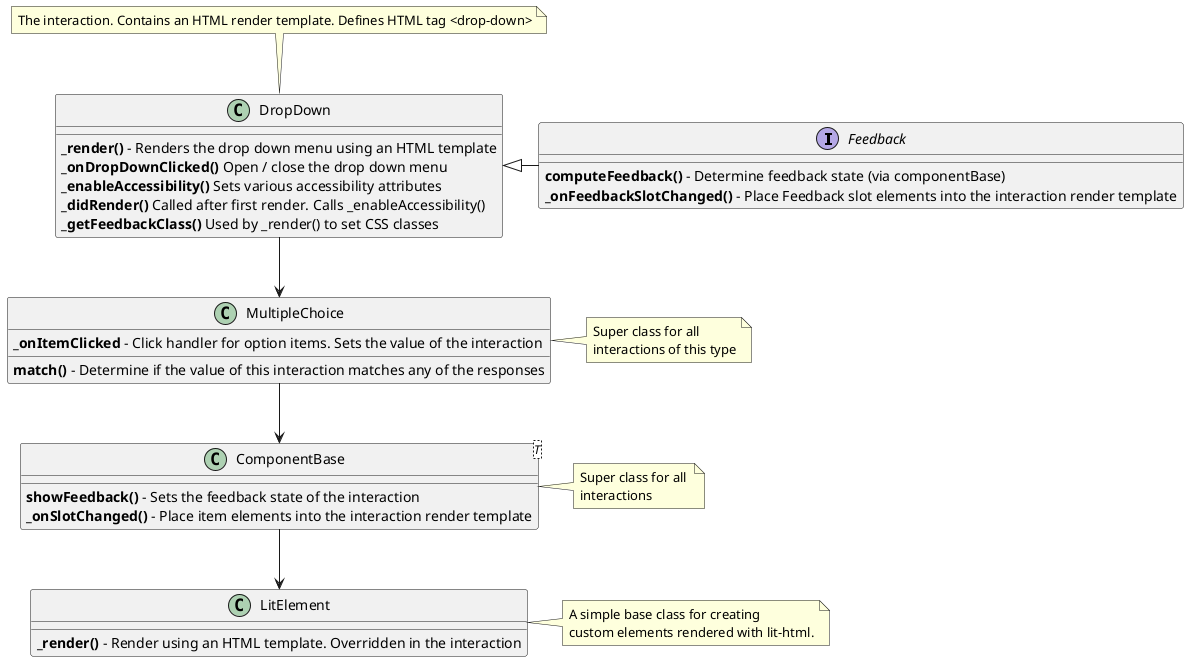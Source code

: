 @startuml drop-down

interface Feedback

interface Feedback {
    <b>computeFeedback()</b> - Determine feedback state (via componentBase)
    <b>_onFeedbackSlotChanged()</b> - Place Feedback slot elements into the interaction render template
}

DropDown <|- Feedback

note top  of DropDown : The interaction. Contains an HTML render template. Defines HTML tag <drop-down>  

DropDown : <b>_render()</b> - Renders the drop down menu using an HTML template
DropDown : <b>_onDropDownClicked()</b> Open / close the drop down menu
DropDown : <b>_enableAccessibility()</b> Sets various accessibility attributes
DropDown : <b>_didRender()</b> Called after first render. Calls _enableAccessibility()
DropDown : <b>_getFeedbackClass()</b> Used by _render() to set CSS classes


DropDown --> MultipleChoice
note right : Super class for all \ninteractions of this type 

MultipleChoice : <b>_onItemClicked</b> - Click handler for option items. Sets the value of the interaction
MultipleChoice : <b>match()</b> - Determine if the value of this interaction matches any of the responses

MultipleChoice --> ComponentBase

class ComponentBase<T>
note right : Super class for all \ninteractions

ComponentBase : <b>showFeedback()</b> - Sets the feedback state of the interaction
ComponentBase : <b>_onSlotChanged()</b> - Place item elements into the interaction render template

ComponentBase --> LitElement
note right : A simple base class for creating\ncustom elements rendered with lit-html.

LitElement : <b>_render()</b> - Render using an HTML template. Overridden in the interaction

@enduml